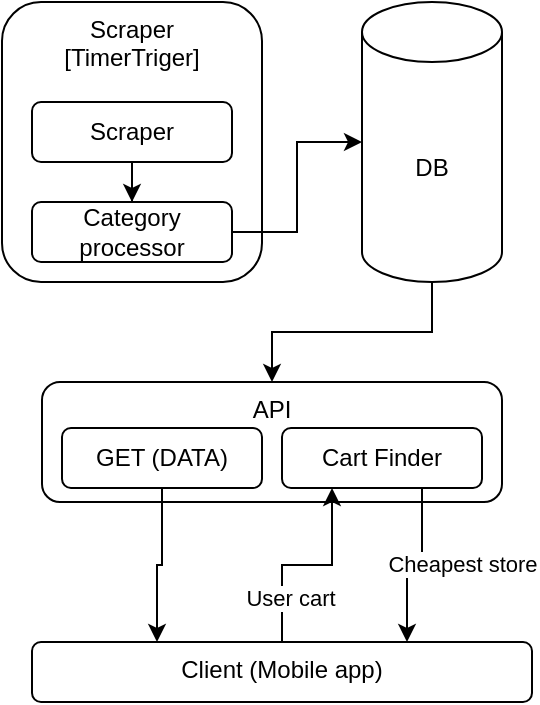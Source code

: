<mxfile version="20.6.2" type="device"><diagram id="FT3tnVjXL0j3M3793tQc" name="Page-1"><mxGraphModel dx="639" dy="572" grid="1" gridSize="10" guides="1" tooltips="1" connect="1" arrows="1" fold="1" page="1" pageScale="1" pageWidth="1200" pageHeight="1920" math="0" shadow="0"><root><mxCell id="0"/><mxCell id="1" parent="0"/><mxCell id="hC-1-OmUgKjdwf6_MUCS-40" value="API" style="rounded=1;whiteSpace=wrap;html=1;shadow=0;glass=0;sketch=0;fillStyle=zigzag-line;verticalAlign=top;labelPosition=center;verticalLabelPosition=middle;align=center;" parent="1" vertex="1"><mxGeometry x="80" y="310" width="230" height="60" as="geometry"/></mxCell><mxCell id="hC-1-OmUgKjdwf6_MUCS-1" value="Scraper&lt;br&gt;[TimerTriger]" style="rounded=1;whiteSpace=wrap;html=1;verticalAlign=top;" parent="1" vertex="1"><mxGeometry x="60" y="120" width="130" height="140" as="geometry"/></mxCell><mxCell id="MvIvkuUxYWQhiQThoX3Z-7" style="edgeStyle=orthogonalEdgeStyle;rounded=0;orthogonalLoop=1;jettySize=auto;html=1;" parent="1" source="hC-1-OmUgKjdwf6_MUCS-2" target="hC-1-OmUgKjdwf6_MUCS-40" edge="1"><mxGeometry relative="1" as="geometry"/></mxCell><mxCell id="hC-1-OmUgKjdwf6_MUCS-2" value="DB" style="shape=cylinder3;whiteSpace=wrap;html=1;boundedLbl=1;backgroundOutline=1;size=15;" parent="1" vertex="1"><mxGeometry x="240" y="120" width="70" height="140" as="geometry"/></mxCell><mxCell id="MvIvkuUxYWQhiQThoX3Z-8" style="edgeStyle=orthogonalEdgeStyle;rounded=0;orthogonalLoop=1;jettySize=auto;html=1;entryX=0.25;entryY=0;entryDx=0;entryDy=0;" parent="1" source="hC-1-OmUgKjdwf6_MUCS-29" target="hC-1-OmUgKjdwf6_MUCS-32" edge="1"><mxGeometry relative="1" as="geometry"/></mxCell><mxCell id="hC-1-OmUgKjdwf6_MUCS-29" value="GET (DATA)" style="rounded=1;whiteSpace=wrap;html=1;" parent="1" vertex="1"><mxGeometry x="90" y="333" width="100" height="30" as="geometry"/></mxCell><mxCell id="MvIvkuUxYWQhiQThoX3Z-9" style="edgeStyle=orthogonalEdgeStyle;rounded=0;orthogonalLoop=1;jettySize=auto;html=1;entryX=0.25;entryY=1;entryDx=0;entryDy=0;" parent="1" source="hC-1-OmUgKjdwf6_MUCS-32" target="hC-1-OmUgKjdwf6_MUCS-45" edge="1"><mxGeometry relative="1" as="geometry"/></mxCell><mxCell id="MvIvkuUxYWQhiQThoX3Z-11" value="User cart" style="edgeLabel;html=1;align=center;verticalAlign=middle;resizable=0;points=[];" parent="MvIvkuUxYWQhiQThoX3Z-9" vertex="1" connectable="0"><mxGeometry x="-0.569" y="-4" relative="1" as="geometry"><mxPoint as="offset"/></mxGeometry></mxCell><mxCell id="hC-1-OmUgKjdwf6_MUCS-32" value="&lt;div style=&quot;&quot;&gt;Client (Mobile app)&lt;/div&gt;" style="rounded=1;whiteSpace=wrap;html=1;shadow=0;glass=0;sketch=0;fillStyle=zigzag-line;align=center;horizontal=1;verticalAlign=top;" parent="1" vertex="1"><mxGeometry x="75" y="440" width="250" height="30" as="geometry"/></mxCell><mxCell id="MvIvkuUxYWQhiQThoX3Z-10" style="edgeStyle=orthogonalEdgeStyle;rounded=0;orthogonalLoop=1;jettySize=auto;html=1;entryX=0.75;entryY=0;entryDx=0;entryDy=0;" parent="1" source="hC-1-OmUgKjdwf6_MUCS-45" target="hC-1-OmUgKjdwf6_MUCS-32" edge="1"><mxGeometry relative="1" as="geometry"><Array as="points"><mxPoint x="270" y="402"/><mxPoint x="263" y="402"/></Array></mxGeometry></mxCell><mxCell id="MvIvkuUxYWQhiQThoX3Z-12" value="Cheapest store" style="edgeLabel;html=1;align=center;verticalAlign=middle;resizable=0;points=[];" parent="MvIvkuUxYWQhiQThoX3Z-10" vertex="1" connectable="0"><mxGeometry x="0.041" y="-1" relative="1" as="geometry"><mxPoint x="25" as="offset"/></mxGeometry></mxCell><mxCell id="hC-1-OmUgKjdwf6_MUCS-45" value="Cart Finder" style="rounded=1;whiteSpace=wrap;html=1;" parent="1" vertex="1"><mxGeometry x="200" y="333" width="100" height="30" as="geometry"/></mxCell><mxCell id="d6wf5tGr3loGZ-73oaAl-1" style="edgeStyle=orthogonalEdgeStyle;rounded=0;orthogonalLoop=1;jettySize=auto;html=1;entryX=0.5;entryY=0;entryDx=0;entryDy=0;" edge="1" parent="1" source="MvIvkuUxYWQhiQThoX3Z-1" target="MvIvkuUxYWQhiQThoX3Z-2"><mxGeometry relative="1" as="geometry"/></mxCell><mxCell id="MvIvkuUxYWQhiQThoX3Z-1" value="Scraper" style="rounded=1;whiteSpace=wrap;html=1;" parent="1" vertex="1"><mxGeometry x="75" y="170" width="100" height="30" as="geometry"/></mxCell><mxCell id="d6wf5tGr3loGZ-73oaAl-3" style="edgeStyle=orthogonalEdgeStyle;rounded=0;orthogonalLoop=1;jettySize=auto;html=1;entryX=0;entryY=0.5;entryDx=0;entryDy=0;entryPerimeter=0;" edge="1" parent="1" source="MvIvkuUxYWQhiQThoX3Z-2" target="hC-1-OmUgKjdwf6_MUCS-2"><mxGeometry relative="1" as="geometry"/></mxCell><mxCell id="MvIvkuUxYWQhiQThoX3Z-2" value="Category&lt;br&gt;processor" style="rounded=1;whiteSpace=wrap;html=1;" parent="1" vertex="1"><mxGeometry x="75" y="220" width="100" height="30" as="geometry"/></mxCell></root></mxGraphModel></diagram></mxfile>